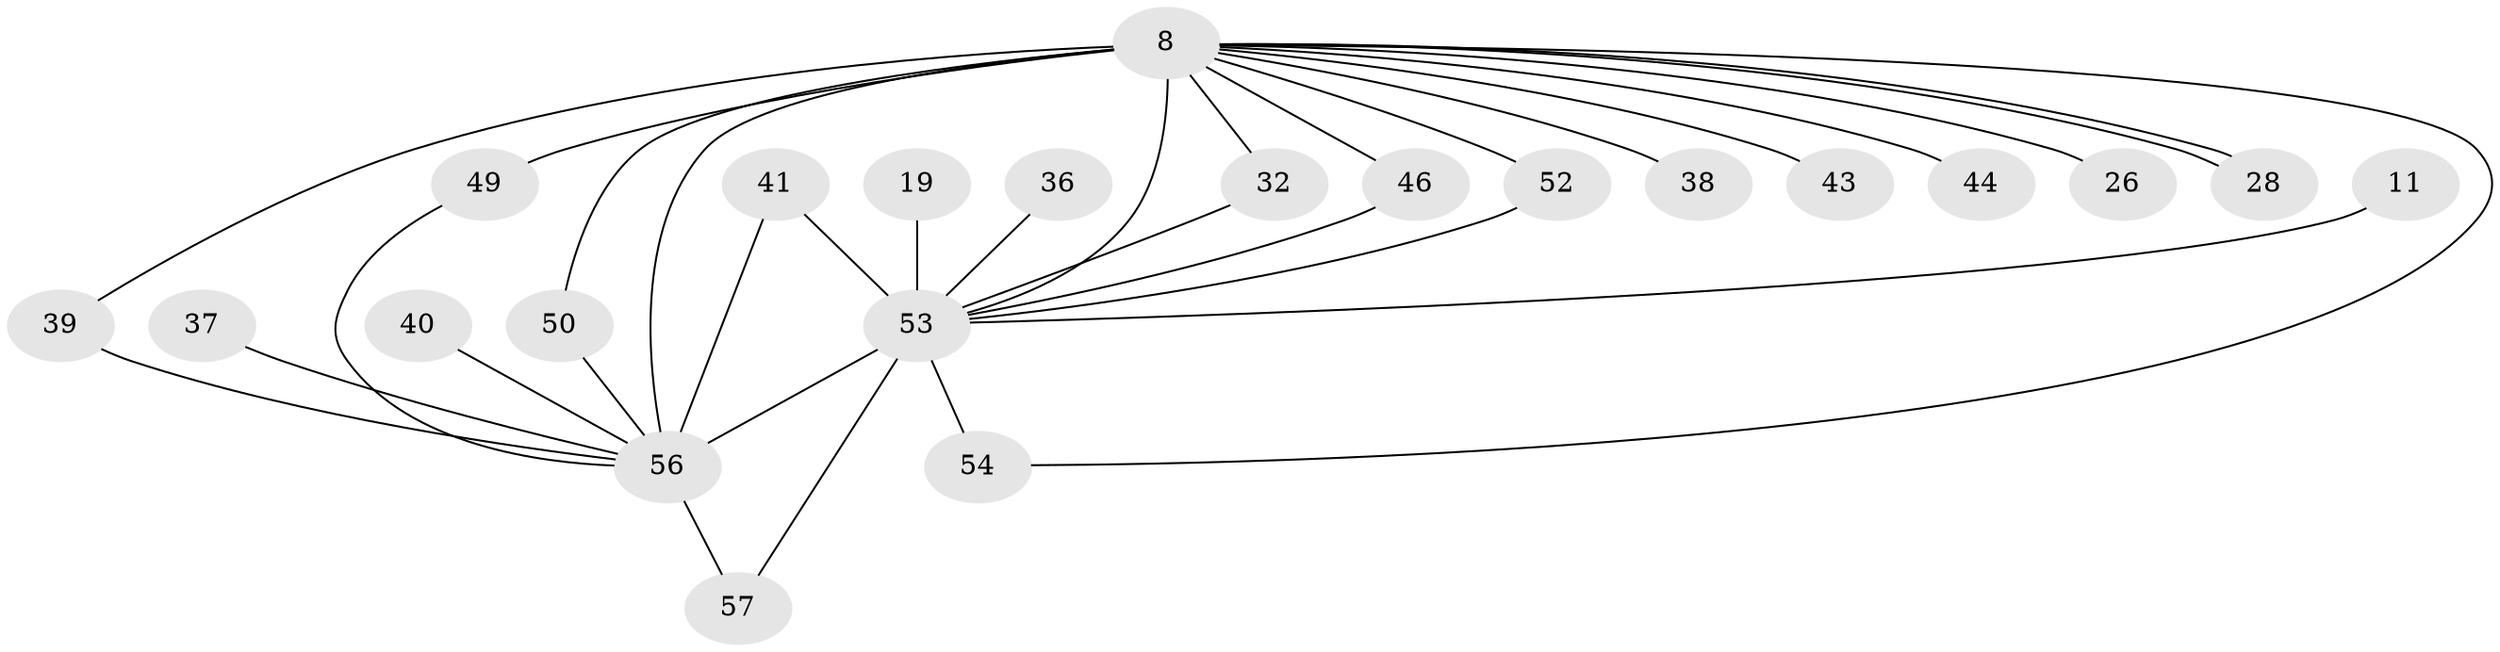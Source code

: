 // original degree distribution, {17: 0.017543859649122806, 18: 0.03508771929824561, 21: 0.017543859649122806, 16: 0.017543859649122806, 20: 0.017543859649122806, 12: 0.017543859649122806, 11: 0.017543859649122806, 13: 0.03508771929824561, 2: 0.49122807017543857, 5: 0.03508771929824561, 3: 0.2631578947368421, 4: 0.03508771929824561}
// Generated by graph-tools (version 1.1) at 2025/46/03/04/25 21:46:32]
// undirected, 22 vertices, 32 edges
graph export_dot {
graph [start="1"]
  node [color=gray90,style=filled];
  8 [super="+5+4"];
  11;
  19;
  26;
  28;
  32 [super="+30"];
  36;
  37;
  38;
  39;
  40;
  41 [super="+13"];
  43;
  44;
  46;
  49 [super="+45"];
  50 [super="+23"];
  52 [super="+34+16"];
  53 [super="+15+17+35+27+33"];
  54;
  56 [super="+55+51+42"];
  57;
  8 -- 28;
  8 -- 28;
  8 -- 39;
  8 -- 53 [weight=11];
  8 -- 43 [weight=2];
  8 -- 44 [weight=2];
  8 -- 49 [weight=2];
  8 -- 52 [weight=3];
  8 -- 54;
  8 -- 38 [weight=2];
  8 -- 46;
  8 -- 26;
  8 -- 50;
  8 -- 56 [weight=23];
  8 -- 32 [weight=4];
  11 -- 53 [weight=2];
  19 -- 53 [weight=3];
  32 -- 53;
  36 -- 53;
  37 -- 56 [weight=2];
  39 -- 56;
  40 -- 56 [weight=2];
  41 -- 56;
  41 -- 53 [weight=2];
  46 -- 53;
  49 -- 56;
  50 -- 56;
  52 -- 53;
  53 -- 56 [weight=15];
  53 -- 54;
  53 -- 57;
  56 -- 57;
}
